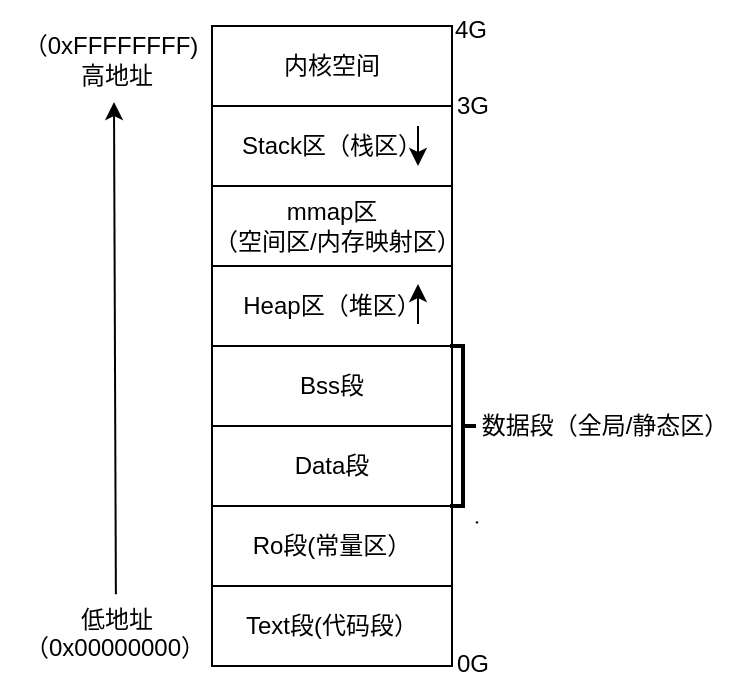 <mxfile version="27.0.6">
  <diagram name="第 1 页" id="KK3FCtFLs3KHIXqktHmG">
    <mxGraphModel dx="1011" dy="637" grid="1" gridSize="10" guides="1" tooltips="1" connect="1" arrows="1" fold="1" page="1" pageScale="1" pageWidth="827" pageHeight="1169" math="0" shadow="0">
      <root>
        <mxCell id="0" />
        <mxCell id="1" parent="0" />
        <mxCell id="WgZST6R4D_UCHKurKqY--1" value="内核空间" style="rounded=0;whiteSpace=wrap;html=1;" parent="1" vertex="1">
          <mxGeometry x="290" y="153" width="120" height="40" as="geometry" />
        </mxCell>
        <mxCell id="WgZST6R4D_UCHKurKqY--2" value="" style="endArrow=classic;html=1;rounded=0;exitX=0.499;exitY=0.071;exitDx=0;exitDy=0;exitPerimeter=0;" parent="1" source="u7OvfoyCI4l_xh0M7ZDs-8" edge="1">
          <mxGeometry width="50" height="50" relative="1" as="geometry">
            <mxPoint x="241" y="433" as="sourcePoint" />
            <mxPoint x="241" y="191" as="targetPoint" />
          </mxGeometry>
        </mxCell>
        <mxCell id="WgZST6R4D_UCHKurKqY--3" value="Stack区（栈区）" style="rounded=0;whiteSpace=wrap;html=1;" parent="1" vertex="1">
          <mxGeometry x="290" y="193" width="120" height="40" as="geometry" />
        </mxCell>
        <mxCell id="WgZST6R4D_UCHKurKqY--4" value="mmap区&lt;div&gt;（空间区/内存映射区）&lt;/div&gt;" style="rounded=0;whiteSpace=wrap;html=1;" parent="1" vertex="1">
          <mxGeometry x="290" y="233" width="120" height="40" as="geometry" />
        </mxCell>
        <mxCell id="WgZST6R4D_UCHKurKqY--5" value="Heap区（堆区）" style="rounded=0;whiteSpace=wrap;html=1;" parent="1" vertex="1">
          <mxGeometry x="290" y="273" width="120" height="40" as="geometry" />
        </mxCell>
        <mxCell id="WgZST6R4D_UCHKurKqY--6" value="Bss段" style="rounded=0;whiteSpace=wrap;html=1;" parent="1" vertex="1">
          <mxGeometry x="290" y="313" width="120" height="40" as="geometry" />
        </mxCell>
        <mxCell id="WgZST6R4D_UCHKurKqY--7" value="Data段" style="rounded=0;whiteSpace=wrap;html=1;" parent="1" vertex="1">
          <mxGeometry x="290" y="353" width="120" height="40" as="geometry" />
        </mxCell>
        <mxCell id="u7OvfoyCI4l_xh0M7ZDs-1" value="Ro段(常量区）" style="rounded=0;whiteSpace=wrap;html=1;" parent="1" vertex="1">
          <mxGeometry x="290" y="393" width="120" height="40" as="geometry" />
        </mxCell>
        <mxCell id="u7OvfoyCI4l_xh0M7ZDs-2" value="高地址" style="text;html=1;align=center;verticalAlign=middle;resizable=0;points=[];autosize=1;strokeColor=none;fillColor=none;" parent="1" vertex="1">
          <mxGeometry x="212" y="163" width="60" height="30" as="geometry" />
        </mxCell>
        <mxCell id="u7OvfoyCI4l_xh0M7ZDs-5" value="" style="endArrow=classic;html=1;rounded=0;" parent="1" edge="1">
          <mxGeometry width="50" height="50" relative="1" as="geometry">
            <mxPoint x="393" y="203" as="sourcePoint" />
            <mxPoint x="393" y="223" as="targetPoint" />
          </mxGeometry>
        </mxCell>
        <mxCell id="u7OvfoyCI4l_xh0M7ZDs-7" value="" style="endArrow=classic;html=1;rounded=0;" parent="1" edge="1">
          <mxGeometry width="50" height="50" relative="1" as="geometry">
            <mxPoint x="393" y="302" as="sourcePoint" />
            <mxPoint x="393" y="282" as="targetPoint" />
          </mxGeometry>
        </mxCell>
        <mxCell id="u7OvfoyCI4l_xh0M7ZDs-8" value="低地址" style="text;html=1;align=center;verticalAlign=middle;resizable=0;points=[];autosize=1;strokeColor=none;fillColor=none;" parent="1" vertex="1">
          <mxGeometry x="212" y="435" width="60" height="30" as="geometry" />
        </mxCell>
        <mxCell id="u7OvfoyCI4l_xh0M7ZDs-9" value="Text段(代码段）" style="rounded=0;whiteSpace=wrap;html=1;" parent="1" vertex="1">
          <mxGeometry x="290" y="433" width="120" height="40" as="geometry" />
        </mxCell>
        <mxCell id="u7OvfoyCI4l_xh0M7ZDs-11" value="" style="strokeWidth=2;html=1;shape=mxgraph.flowchart.annotation_2;align=left;labelPosition=right;pointerEvents=1;direction=west;" parent="1" vertex="1">
          <mxGeometry x="409" y="313" width="13" height="80" as="geometry" />
        </mxCell>
        <mxCell id="u7OvfoyCI4l_xh0M7ZDs-14" value="数据段（全局/静态区）" style="text;html=1;align=center;verticalAlign=middle;resizable=0;points=[];autosize=1;strokeColor=none;fillColor=none;" parent="1" vertex="1">
          <mxGeometry x="411" y="338" width="150" height="30" as="geometry" />
        </mxCell>
        <mxCell id="u7OvfoyCI4l_xh0M7ZDs-15" value="（0xFFFFFFFF)" style="text;html=1;align=center;verticalAlign=middle;resizable=0;points=[];autosize=1;strokeColor=none;fillColor=none;" parent="1" vertex="1">
          <mxGeometry x="184" y="148" width="110" height="30" as="geometry" />
        </mxCell>
        <mxCell id="u7OvfoyCI4l_xh0M7ZDs-18" value="（0x00000000）" style="text;html=1;align=center;verticalAlign=middle;resizable=0;points=[];autosize=1;strokeColor=none;fillColor=none;" parent="1" vertex="1">
          <mxGeometry x="186" y="449" width="110" height="30" as="geometry" />
        </mxCell>
        <mxCell id="ya8oxxeAKjftJI1zyccY-8" value="4G" style="text;html=1;align=center;verticalAlign=middle;resizable=0;points=[];autosize=1;strokeColor=none;fillColor=none;" parent="1" vertex="1">
          <mxGeometry x="399" y="140" width="40" height="30" as="geometry" />
        </mxCell>
        <mxCell id="ya8oxxeAKjftJI1zyccY-9" value="3G" style="text;html=1;align=center;verticalAlign=middle;resizable=0;points=[];autosize=1;strokeColor=none;fillColor=none;" parent="1" vertex="1">
          <mxGeometry x="400" y="178" width="40" height="30" as="geometry" />
        </mxCell>
        <mxCell id="ya8oxxeAKjftJI1zyccY-10" value="0G" style="text;html=1;align=center;verticalAlign=middle;resizable=0;points=[];autosize=1;strokeColor=none;fillColor=none;" parent="1" vertex="1">
          <mxGeometry x="400" y="457" width="40" height="30" as="geometry" />
        </mxCell>
        <mxCell id="ya8oxxeAKjftJI1zyccY-26" value="" style="endArrow=none;html=1;rounded=0;" parent="1" edge="1">
          <mxGeometry width="50" height="50" relative="1" as="geometry">
            <mxPoint x="422" y="401" as="sourcePoint" />
            <mxPoint x="423" y="401.484" as="targetPoint" />
          </mxGeometry>
        </mxCell>
      </root>
    </mxGraphModel>
  </diagram>
</mxfile>
